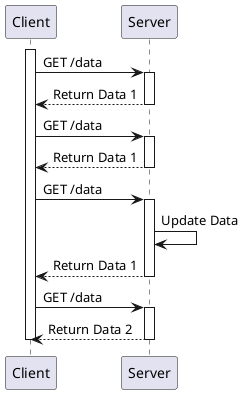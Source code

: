 @startuml
activate Client

Client -> Server: GET /data
activate Server
Server --> Client: Return Data 1
deactivate Server

Client -> Server: GET /data
activate Server
Server --> Client: Return Data 1
deactivate Server

Client -> Server: GET /data
activate Server
Server -> Server: Update Data
Server --> Client: Return Data 1
deactivate Server

Client -> Server: GET /data
activate Server
Server --> Client: Return Data 2
deactivate Server

deactivate Client
@enduml
